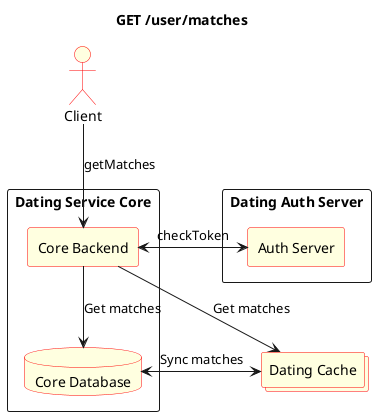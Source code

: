 @startuml
title "GET /user/matches"

skinparam database  {
    BorderColor Red
    BackgroundColor LightYellow
}

skinparam agent {
    BorderColor Red
    BackgroundColor LightYellow
}

skinparam collections {
    BorderColor Red
    BackgroundColor LightYellow
}
skinparam actor {
    BorderColor Red
    BackgroundColor LightYellow
}

skinparam queue {
    BorderColor Red
    BackgroundColor LightYellow
}

actor Client as client1

rectangle "Dating Auth Server" {
    agent "Auth Server" as auth_server
}
collections "Dating Cache" as cache

rectangle "Dating Service Core" {
    'agent "Core Backend" as backend_core
    agent "Core Backend" as backend_core
    database "Core Database" as db_core
}

client1 -down->backend_core: "getMatches"
backend_core <-> auth_server: "checkToken"
backend_core -down->cache: "Get matches"
backend_core -down->db_core: "Get matches"
cache <->db_core: "Sync matches"